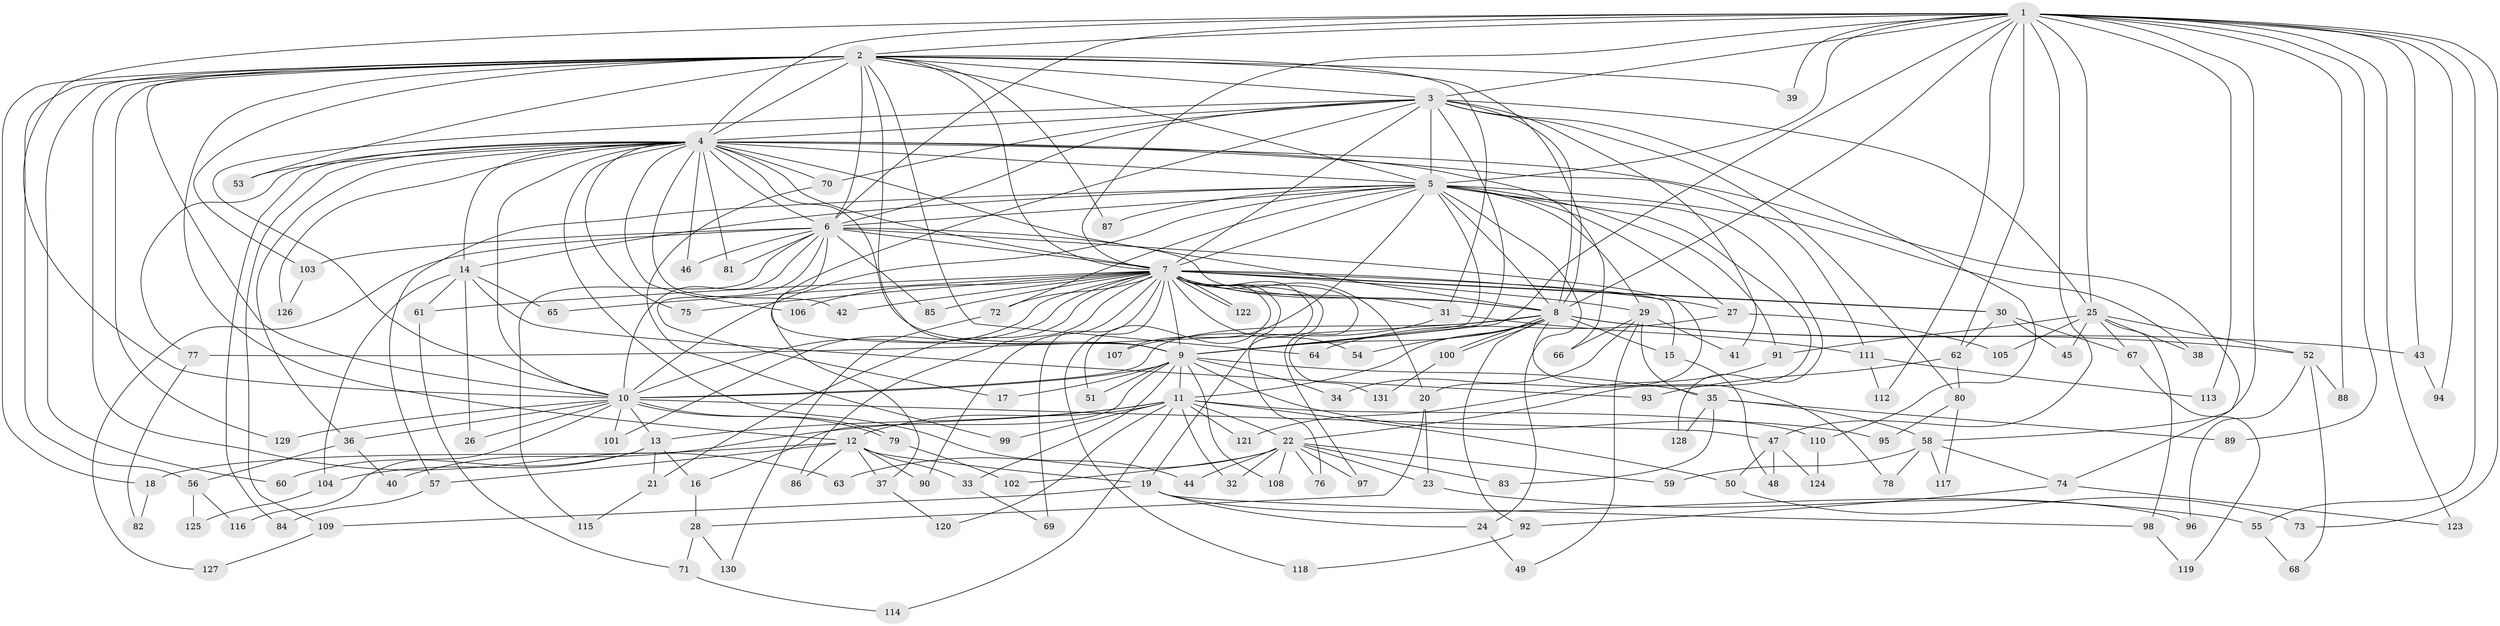 // Generated by graph-tools (version 1.1) at 2025/01/03/09/25 03:01:31]
// undirected, 131 vertices, 287 edges
graph export_dot {
graph [start="1"]
  node [color=gray90,style=filled];
  1;
  2;
  3;
  4;
  5;
  6;
  7;
  8;
  9;
  10;
  11;
  12;
  13;
  14;
  15;
  16;
  17;
  18;
  19;
  20;
  21;
  22;
  23;
  24;
  25;
  26;
  27;
  28;
  29;
  30;
  31;
  32;
  33;
  34;
  35;
  36;
  37;
  38;
  39;
  40;
  41;
  42;
  43;
  44;
  45;
  46;
  47;
  48;
  49;
  50;
  51;
  52;
  53;
  54;
  55;
  56;
  57;
  58;
  59;
  60;
  61;
  62;
  63;
  64;
  65;
  66;
  67;
  68;
  69;
  70;
  71;
  72;
  73;
  74;
  75;
  76;
  77;
  78;
  79;
  80;
  81;
  82;
  83;
  84;
  85;
  86;
  87;
  88;
  89;
  90;
  91;
  92;
  93;
  94;
  95;
  96;
  97;
  98;
  99;
  100;
  101;
  102;
  103;
  104;
  105;
  106;
  107;
  108;
  109;
  110;
  111;
  112;
  113;
  114;
  115;
  116;
  117;
  118;
  119;
  120;
  121;
  122;
  123;
  124;
  125;
  126;
  127;
  128;
  129;
  130;
  131;
  1 -- 2;
  1 -- 3;
  1 -- 4;
  1 -- 5;
  1 -- 6;
  1 -- 7;
  1 -- 8;
  1 -- 9;
  1 -- 10;
  1 -- 25;
  1 -- 39;
  1 -- 43;
  1 -- 47;
  1 -- 55;
  1 -- 58;
  1 -- 62;
  1 -- 73;
  1 -- 88;
  1 -- 89;
  1 -- 94;
  1 -- 112;
  1 -- 113;
  1 -- 123;
  2 -- 3;
  2 -- 4;
  2 -- 5;
  2 -- 6;
  2 -- 7;
  2 -- 8;
  2 -- 9;
  2 -- 10;
  2 -- 12;
  2 -- 18;
  2 -- 31;
  2 -- 39;
  2 -- 53;
  2 -- 56;
  2 -- 60;
  2 -- 63;
  2 -- 64;
  2 -- 87;
  2 -- 103;
  2 -- 129;
  3 -- 4;
  3 -- 5;
  3 -- 6;
  3 -- 7;
  3 -- 8;
  3 -- 9;
  3 -- 10;
  3 -- 25;
  3 -- 37;
  3 -- 41;
  3 -- 70;
  3 -- 80;
  3 -- 110;
  4 -- 5;
  4 -- 6;
  4 -- 7;
  4 -- 8;
  4 -- 9;
  4 -- 10;
  4 -- 14;
  4 -- 36;
  4 -- 42;
  4 -- 44;
  4 -- 46;
  4 -- 53;
  4 -- 66;
  4 -- 70;
  4 -- 74;
  4 -- 75;
  4 -- 77;
  4 -- 81;
  4 -- 84;
  4 -- 106;
  4 -- 109;
  4 -- 111;
  4 -- 126;
  5 -- 6;
  5 -- 7;
  5 -- 8;
  5 -- 9;
  5 -- 10;
  5 -- 14;
  5 -- 22;
  5 -- 24;
  5 -- 27;
  5 -- 29;
  5 -- 38;
  5 -- 57;
  5 -- 72;
  5 -- 87;
  5 -- 91;
  5 -- 107;
  5 -- 128;
  6 -- 7;
  6 -- 8;
  6 -- 9;
  6 -- 10;
  6 -- 17;
  6 -- 20;
  6 -- 46;
  6 -- 81;
  6 -- 85;
  6 -- 103;
  6 -- 115;
  6 -- 127;
  7 -- 8;
  7 -- 9;
  7 -- 10;
  7 -- 15;
  7 -- 19;
  7 -- 20;
  7 -- 21;
  7 -- 27;
  7 -- 29;
  7 -- 30;
  7 -- 30;
  7 -- 31;
  7 -- 42;
  7 -- 51;
  7 -- 54;
  7 -- 61;
  7 -- 65;
  7 -- 69;
  7 -- 72;
  7 -- 75;
  7 -- 76;
  7 -- 85;
  7 -- 86;
  7 -- 90;
  7 -- 97;
  7 -- 101;
  7 -- 106;
  7 -- 118;
  7 -- 122;
  7 -- 122;
  7 -- 131;
  8 -- 9;
  8 -- 10;
  8 -- 11;
  8 -- 15;
  8 -- 43;
  8 -- 52;
  8 -- 54;
  8 -- 77;
  8 -- 78;
  8 -- 92;
  8 -- 100;
  8 -- 100;
  9 -- 10;
  9 -- 11;
  9 -- 16;
  9 -- 17;
  9 -- 33;
  9 -- 34;
  9 -- 35;
  9 -- 51;
  9 -- 95;
  9 -- 108;
  10 -- 13;
  10 -- 26;
  10 -- 36;
  10 -- 47;
  10 -- 79;
  10 -- 79;
  10 -- 101;
  10 -- 116;
  10 -- 129;
  11 -- 12;
  11 -- 13;
  11 -- 22;
  11 -- 32;
  11 -- 40;
  11 -- 50;
  11 -- 99;
  11 -- 110;
  11 -- 114;
  11 -- 120;
  11 -- 121;
  12 -- 18;
  12 -- 19;
  12 -- 33;
  12 -- 37;
  12 -- 57;
  12 -- 86;
  12 -- 90;
  13 -- 16;
  13 -- 21;
  13 -- 60;
  13 -- 104;
  14 -- 26;
  14 -- 61;
  14 -- 65;
  14 -- 93;
  14 -- 104;
  15 -- 48;
  16 -- 28;
  18 -- 82;
  19 -- 24;
  19 -- 96;
  19 -- 98;
  19 -- 109;
  20 -- 23;
  20 -- 28;
  21 -- 115;
  22 -- 23;
  22 -- 32;
  22 -- 44;
  22 -- 59;
  22 -- 63;
  22 -- 76;
  22 -- 83;
  22 -- 97;
  22 -- 102;
  22 -- 108;
  23 -- 55;
  24 -- 49;
  25 -- 38;
  25 -- 45;
  25 -- 52;
  25 -- 67;
  25 -- 91;
  25 -- 98;
  25 -- 105;
  27 -- 64;
  27 -- 105;
  28 -- 71;
  28 -- 130;
  29 -- 34;
  29 -- 35;
  29 -- 41;
  29 -- 49;
  29 -- 66;
  30 -- 45;
  30 -- 62;
  30 -- 67;
  31 -- 107;
  31 -- 111;
  33 -- 69;
  35 -- 58;
  35 -- 83;
  35 -- 89;
  35 -- 128;
  36 -- 40;
  36 -- 56;
  37 -- 120;
  43 -- 94;
  47 -- 48;
  47 -- 50;
  47 -- 124;
  50 -- 73;
  52 -- 68;
  52 -- 88;
  52 -- 96;
  55 -- 68;
  56 -- 116;
  56 -- 125;
  57 -- 84;
  58 -- 59;
  58 -- 74;
  58 -- 78;
  58 -- 117;
  61 -- 71;
  62 -- 80;
  62 -- 93;
  67 -- 119;
  70 -- 99;
  71 -- 114;
  72 -- 130;
  74 -- 92;
  74 -- 123;
  77 -- 82;
  79 -- 102;
  80 -- 95;
  80 -- 117;
  91 -- 121;
  92 -- 118;
  98 -- 119;
  100 -- 131;
  103 -- 126;
  104 -- 125;
  109 -- 127;
  110 -- 124;
  111 -- 112;
  111 -- 113;
}
